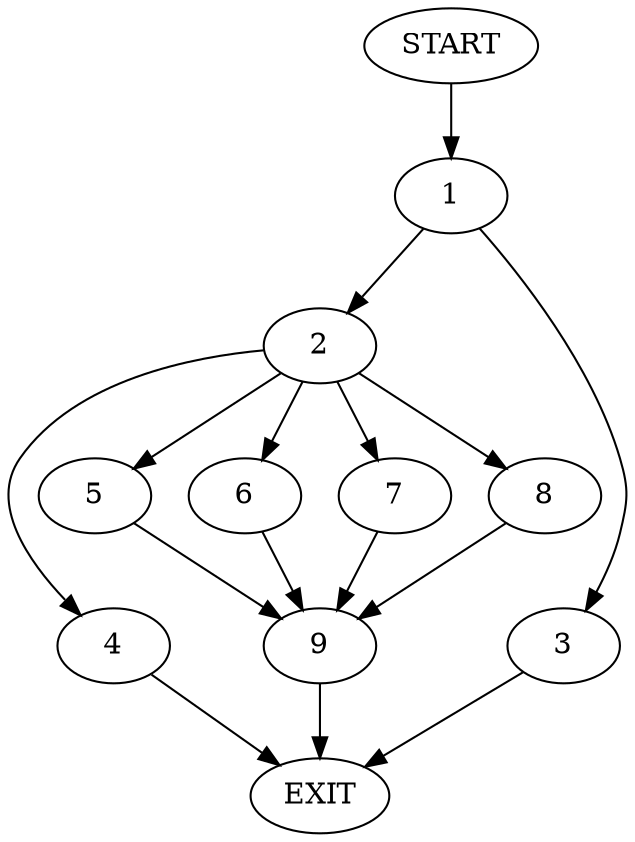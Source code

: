 digraph {
0 [label="START"]
10 [label="EXIT"]
0 -> 1
1 -> 2
1 -> 3
3 -> 10
2 -> 4
2 -> 5
2 -> 6
2 -> 7
2 -> 8
5 -> 9
7 -> 9
4 -> 10
6 -> 9
8 -> 9
9 -> 10
}
